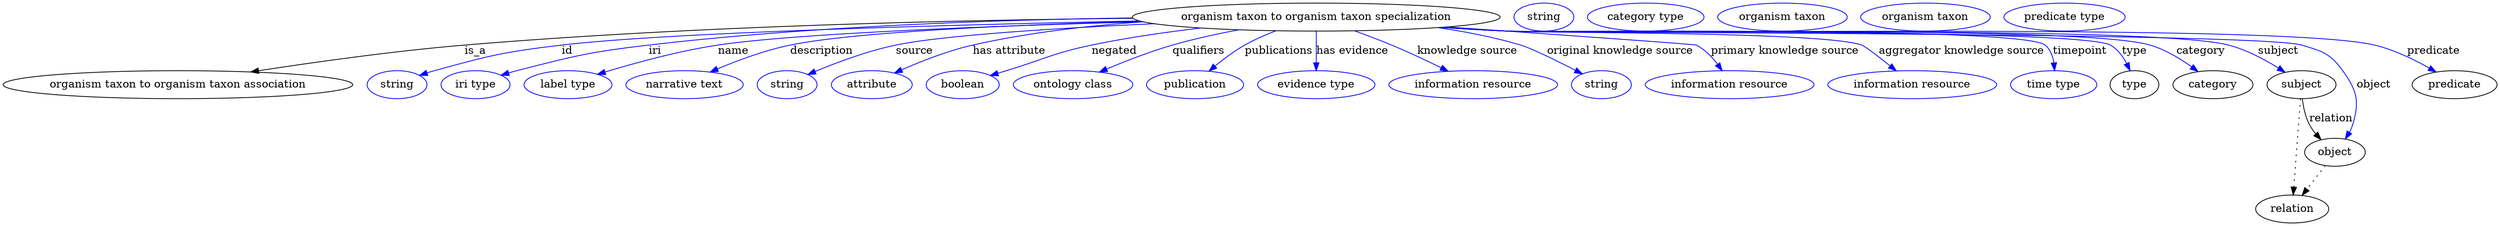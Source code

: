 digraph {
	graph [bb="0,0,3206.5,283"];
	node [label="\N"];
	"organism taxon to organism taxon specialization"	[height=0.5,
		label="organism taxon to organism taxon specialization",
		pos="1686.9,265",
		width=6.5716];
	"organism taxon to organism taxon association"	[height=0.5,
		pos="224.88,178",
		width=6.2467];
	"organism taxon to organism taxon specialization" -> "organism taxon to organism taxon association"	[label=is_a,
		lp="606.88,221.5",
		pos="e,318.36,194.41 1450.9,263.46 1229.1,261.3 887.94,253.7 592.88,229 503.29,221.5 402.11,207.34 328.56,195.99"];
	id	[color=blue,
		height=0.5,
		label=string,
		pos="505.88,178",
		width=1.0652];
	"organism taxon to organism taxon specialization" -> id	[color=blue,
		label=id,
		lp="724.88,221.5",
		pos="e,534.86,190.01 1459.2,260.05 1218.8,255.11 855.86,245.26 717.88,229 644.04,220.3 625.55,215.79 553.88,196 550.77,195.14 547.57,\
194.18 544.37,193.17",
		style=solid];
	iri	[color=blue,
		height=0.5,
		label="iri type",
		pos="606.88,178",
		width=1.2277];
	"organism taxon to organism taxon specialization" -> iri	[color=blue,
		label=iri,
		lp="836.88,221.5",
		pos="e,639.78,190.21 1450.3,264 1277.6,261.66 1038,253.54 828.88,229 752.87,220.08 734,215.05 659.88,196 656.5,195.13 653.02,194.17 649.54,\
193.16",
		style=solid];
	name	[color=blue,
		height=0.5,
		label="label type",
		pos="725.88,178",
		width=1.5707];
	"organism taxon to organism taxon specialization" -> name	[color=blue,
		label=name,
		lp="937.88,221.5",
		pos="e,764,191.46 1463.6,259.01 1274.7,253.84 1019.1,244.32 917.88,229 868.01,221.46 812.38,206.19 773.89,194.5",
		style=solid];
	description	[color=blue,
		height=0.5,
		label="narrative text",
		pos="875.88,178",
		width=2.0943];
	"organism taxon to organism taxon specialization" -> description	[color=blue,
		label=description,
		lp="1051.4,221.5",
		pos="e,908.62,194.32 1460.8,259.61 1298.3,255.06 1094,246.12 1010.9,229 978.72,222.37 944.02,209.38 917.85,198.3",
		style=solid];
	source	[color=blue,
		height=0.5,
		label=string,
		pos="1007.9,178",
		width=1.0652];
	"organism taxon to organism taxon specialization" -> source	[color=blue,
		label=source,
		lp="1169.9,221.5",
		pos="e,1034.5,191.19 1477.8,256.54 1353.2,250.91 1207.7,241.92 1145.9,229 1110.2,221.55 1071.4,206.83 1044,195.28",
		style=solid];
	"has attribute"	[color=blue,
		height=0.5,
		label=attribute,
		pos="1115.9,178",
		width=1.4443];
	"organism taxon to organism taxon specialization" -> "has attribute"	[color=blue,
		label="has attribute",
		lp="1291.9,221.5",
		pos="e,1144.8,193.03 1463.8,258.97 1393.1,254.02 1315.1,245.04 1244.9,229 1213.3,221.8 1179.2,208.32 1154,197.17",
		style=solid];
	negated	[color=blue,
		height=0.5,
		label=boolean,
		pos="1232.9,178",
		width=1.2999];
	"organism taxon to organism taxon specialization" -> negated	[color=blue,
		label=negated,
		lp="1426.9,221.5",
		pos="e,1268.1,189.93 1538.3,250.93 1493,245.63 1443.1,238.46 1397.9,229 1347.9,218.56 1336.7,210.87 1287.9,196 1284.6,194.99 1281.2,193.95 \
1277.7,192.9",
		style=solid];
	qualifiers	[color=blue,
		height=0.5,
		label="ontology class",
		pos="1373.9,178",
		width=2.1304];
	"organism taxon to organism taxon specialization" -> qualifiers	[color=blue,
		label=qualifiers,
		lp="1535.4,221.5",
		pos="e,1407.8,194.24 1587.2,248.64 1559.3,243.41 1529.2,236.85 1501.9,229 1473,220.71 1441.6,208.5 1417.1,198.21",
		style=solid];
	publications	[color=blue,
		height=0.5,
		label=publication,
		pos="1530.9,178",
		width=1.7332];
	"organism taxon to organism taxon specialization" -> publications	[color=blue,
		label=publications,
		lp="1638.9,221.5",
		pos="e,1548.9,195.45 1635,247.38 1621.6,242.24 1607.4,236.05 1594.9,229 1581.4,221.42 1567.8,211.19 1556.6,201.95",
		style=solid];
	"has evidence"	[color=blue,
		height=0.5,
		label="evidence type",
		pos="1686.9,178",
		width=2.0943];
	"organism taxon to organism taxon specialization" -> "has evidence"	[color=blue,
		label="has evidence",
		lp="1733.4,221.5",
		pos="e,1686.9,196.18 1686.9,246.8 1686.9,235.16 1686.9,219.55 1686.9,206.24",
		style=solid];
	"knowledge source"	[color=blue,
		height=0.5,
		label="information resource",
		pos="1888.9,178",
		width=3.015];
	"organism taxon to organism taxon specialization" -> "knowledge source"	[color=blue,
		label="knowledge source",
		lp="1881.4,221.5",
		pos="e,1856.6,195.37 1736.1,247.3 1751.5,241.78 1768.5,235.41 1783.9,229 1805.2,220.11 1828.4,209.19 1847.6,199.83",
		style=solid];
	"original knowledge source"	[color=blue,
		height=0.5,
		label=string,
		pos="2053.9,178",
		width=1.0652];
	"organism taxon to organism taxon specialization" -> "original knowledge source"	[color=blue,
		label="original knowledge source",
		lp="2077.9,221.5",
		pos="e,2029.3,191.91 1843.3,251.43 1878.8,246.31 1916,239.12 1949.9,229 1963.8,224.83 1995.5,209.26 2020.2,196.59",
		style=solid];
	"primary knowledge source"	[color=blue,
		height=0.5,
		label="information resource",
		pos="2218.9,178",
		width=3.015];
	"organism taxon to organism taxon specialization" -> "primary knowledge source"	[color=blue,
		label="primary knowledge source",
		lp="2289.9,221.5",
		pos="e,2209.2,196.06 1855.3,252.32 1996,242.5 2174,229.92 2175.9,229 2186.8,223.49 2196.2,213.82 2203.3,204.45",
		style=solid];
	"aggregator knowledge source"	[color=blue,
		height=0.5,
		label="information resource",
		pos="2453.9,178",
		width=3.015];
	"organism taxon to organism taxon specialization" -> "aggregator knowledge source"	[color=blue,
		label="aggregator knowledge source",
		lp="2517.4,221.5",
		pos="e,2433.3,195.87 1850.9,251.99 1878.3,250.18 1906.4,248.44 1932.9,247 1983.5,244.25 2341.2,246.27 2388.9,229 2393.2,227.42 2410,214.5 \
2425.4,202.19",
		style=solid];
	timepoint	[color=blue,
		height=0.5,
		label="time type",
		pos="2635.9,178",
		width=1.5346];
	"organism taxon to organism taxon specialization" -> timepoint	[color=blue,
		label=timepoint,
		lp="2669.9,221.5",
		pos="e,2637.1,196.1 1848.6,251.83 1876.7,250 1905.6,248.3 1932.9,247 1971.3,245.17 2595.2,253.48 2624.9,229 2631.6,223.45 2634.8,214.81 \
2636.2,206.26",
		style=solid];
	type	[height=0.5,
		pos="2739.9,178",
		width=0.86659];
	"organism taxon to organism taxon specialization" -> type	[color=blue,
		label=type,
		lp="2739.9,221.5",
		pos="e,2734.2,196.12 1847.9,251.81 1876.2,249.97 1905.4,248.27 1932.9,247 1976,245.01 2671.4,250.41 2708.9,229 2718.1,223.73 2724.9,214.5 \
2729.8,205.4",
		style=solid];
	category	[height=0.5,
		pos="2840.9,178",
		width=1.4263];
	"organism taxon to organism taxon specialization" -> category	[color=blue,
		label=category,
		lp="2825.4,221.5",
		pos="e,2821.7,194.97 1847.9,251.78 1876.2,249.94 1905.4,248.25 1932.9,247 2024.7,242.83 2671.7,255.05 2759.9,229 2779.2,223.28 2798.5,\
211.65 2813.4,201.05",
		style=solid];
	subject	[height=0.5,
		pos="2954.9,178",
		width=1.2277];
	"organism taxon to organism taxon specialization" -> subject	[color=blue,
		label=subject,
		lp="2924.9,221.5",
		pos="e,2933.7,194.03 1847.3,251.76 1875.8,249.92 1905.2,248.22 1932.9,247 2035.9,242.44 2761.1,254.93 2860.9,229 2883.7,223.06 2907.2,\
210.6 2924.9,199.61",
		style=solid];
	object	[height=0.5,
		pos="2997.9,91",
		width=1.0832];
	"organism taxon to organism taxon specialization" -> object	[color=blue,
		label=object,
		lp="3047.9,178",
		pos="e,3011.3,108.09 1846.9,251.74 1875.5,249.89 1905.1,248.2 1932.9,247 1989.6,244.54 2900.4,245.09 2954.9,229 2981.5,221.14 2991.6,\
218.5 3007.9,196 3026.1,170.69 3029.8,156.9 3020.9,127 3019.8,123.55 3018.4,120.13 3016.6,116.85",
		style=solid];
	predicate	[height=0.5,
		pos="3151.9,178",
		width=1.5165];
	"organism taxon to organism taxon specialization" -> predicate	[color=blue,
		label=predicate,
		lp="3124.9,221.5",
		pos="e,3128,194.3 1846.9,251.71 1875.5,249.86 1905.1,248.18 1932.9,247 2056.8,241.72 2928.2,257.76 3048.9,229 3073.8,223.07 3099.6,210.48 \
3119.2,199.41",
		style=solid];
	association_type	[color=blue,
		height=0.5,
		label=string,
		pos="1979.9,265",
		width=1.0652];
	association_category	[color=blue,
		height=0.5,
		label="category type",
		pos="2110.9,265",
		width=2.0762];
	subject -> object	[label=relation,
		lp="2992.9,134.5",
		pos="e,2980,107.23 2956,159.55 2957.2,149.57 2959.7,137.07 2964.9,127 2967.1,122.68 2970,118.52 2973.2,114.66"];
	relation	[height=0.5,
		pos="2942.9,18",
		width=1.2999];
	subject -> relation	[pos="e,2944.2,36.188 2953.6,159.79 2951.5,132.48 2947.4,78.994 2945,46.38",
		style=dotted];
	"organism taxon to organism taxon specialization_subject"	[color=blue,
		height=0.5,
		label="organism taxon",
		pos="2286.9,265",
		width=2.3109];
	object -> relation	[pos="e,2955.7,35.54 2985.4,73.889 2978.5,64.939 2969.7,53.617 2961.9,43.584",
		style=dotted];
	"organism taxon to organism taxon specialization_object"	[color=blue,
		height=0.5,
		label="organism taxon",
		pos="2470.9,265",
		width=2.3109];
	"organism taxon to organism taxon specialization_predicate"	[color=blue,
		height=0.5,
		label="predicate type",
		pos="2649.9,265",
		width=2.1665];
}
